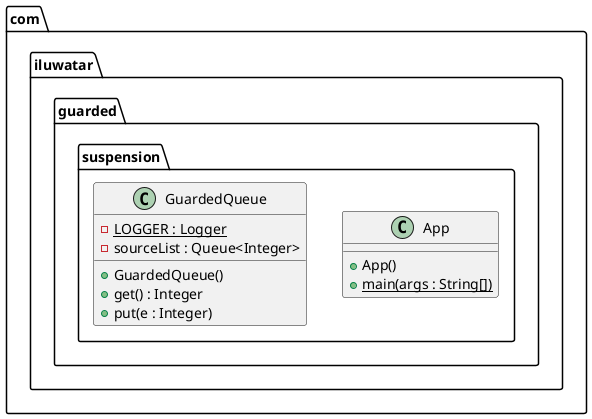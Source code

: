@startuml
package com.iluwatar.guarded.suspension {
  class App {
    + App()
    + main(args : String[]) {static}
  }
  class GuardedQueue {
    - LOGGER : Logger {static}
    - sourceList : Queue<Integer>
    + GuardedQueue()
    + get() : Integer
    + put(e : Integer)
  }
}
@enduml
